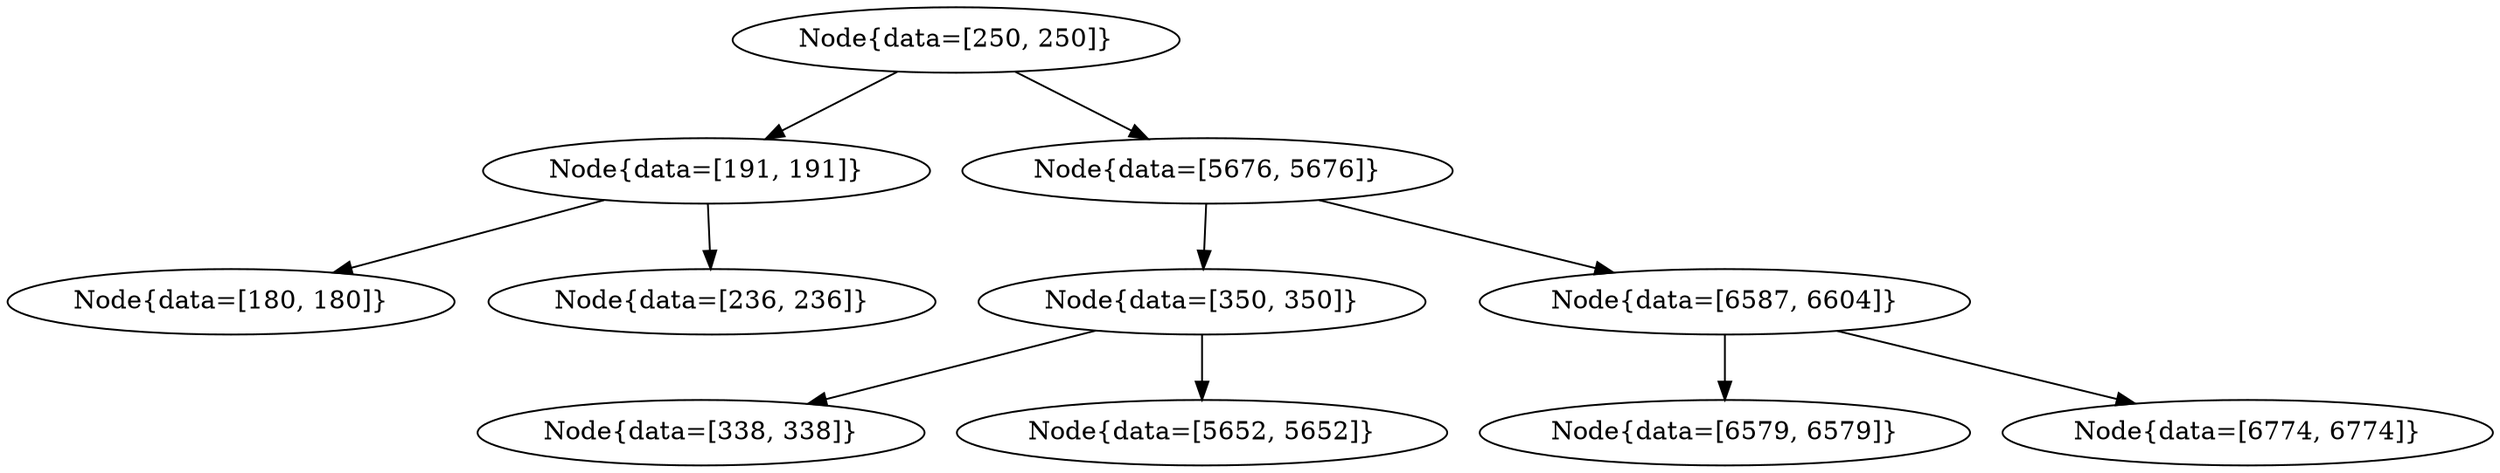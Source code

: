 digraph G{
559179052 [label="Node{data=[250, 250]}"]
559179052 -> 146174144
146174144 [label="Node{data=[191, 191]}"]
146174144 -> 1277867318
1277867318 [label="Node{data=[180, 180]}"]
146174144 -> 586914348
586914348 [label="Node{data=[236, 236]}"]
559179052 -> 545580634
545580634 [label="Node{data=[5676, 5676]}"]
545580634 -> 462398202
462398202 [label="Node{data=[350, 350]}"]
462398202 -> 34940856
34940856 [label="Node{data=[338, 338]}"]
462398202 -> 2093086508
2093086508 [label="Node{data=[5652, 5652]}"]
545580634 -> 2070964440
2070964440 [label="Node{data=[6587, 6604]}"]
2070964440 -> 495885630
495885630 [label="Node{data=[6579, 6579]}"]
2070964440 -> 906838480
906838480 [label="Node{data=[6774, 6774]}"]
}